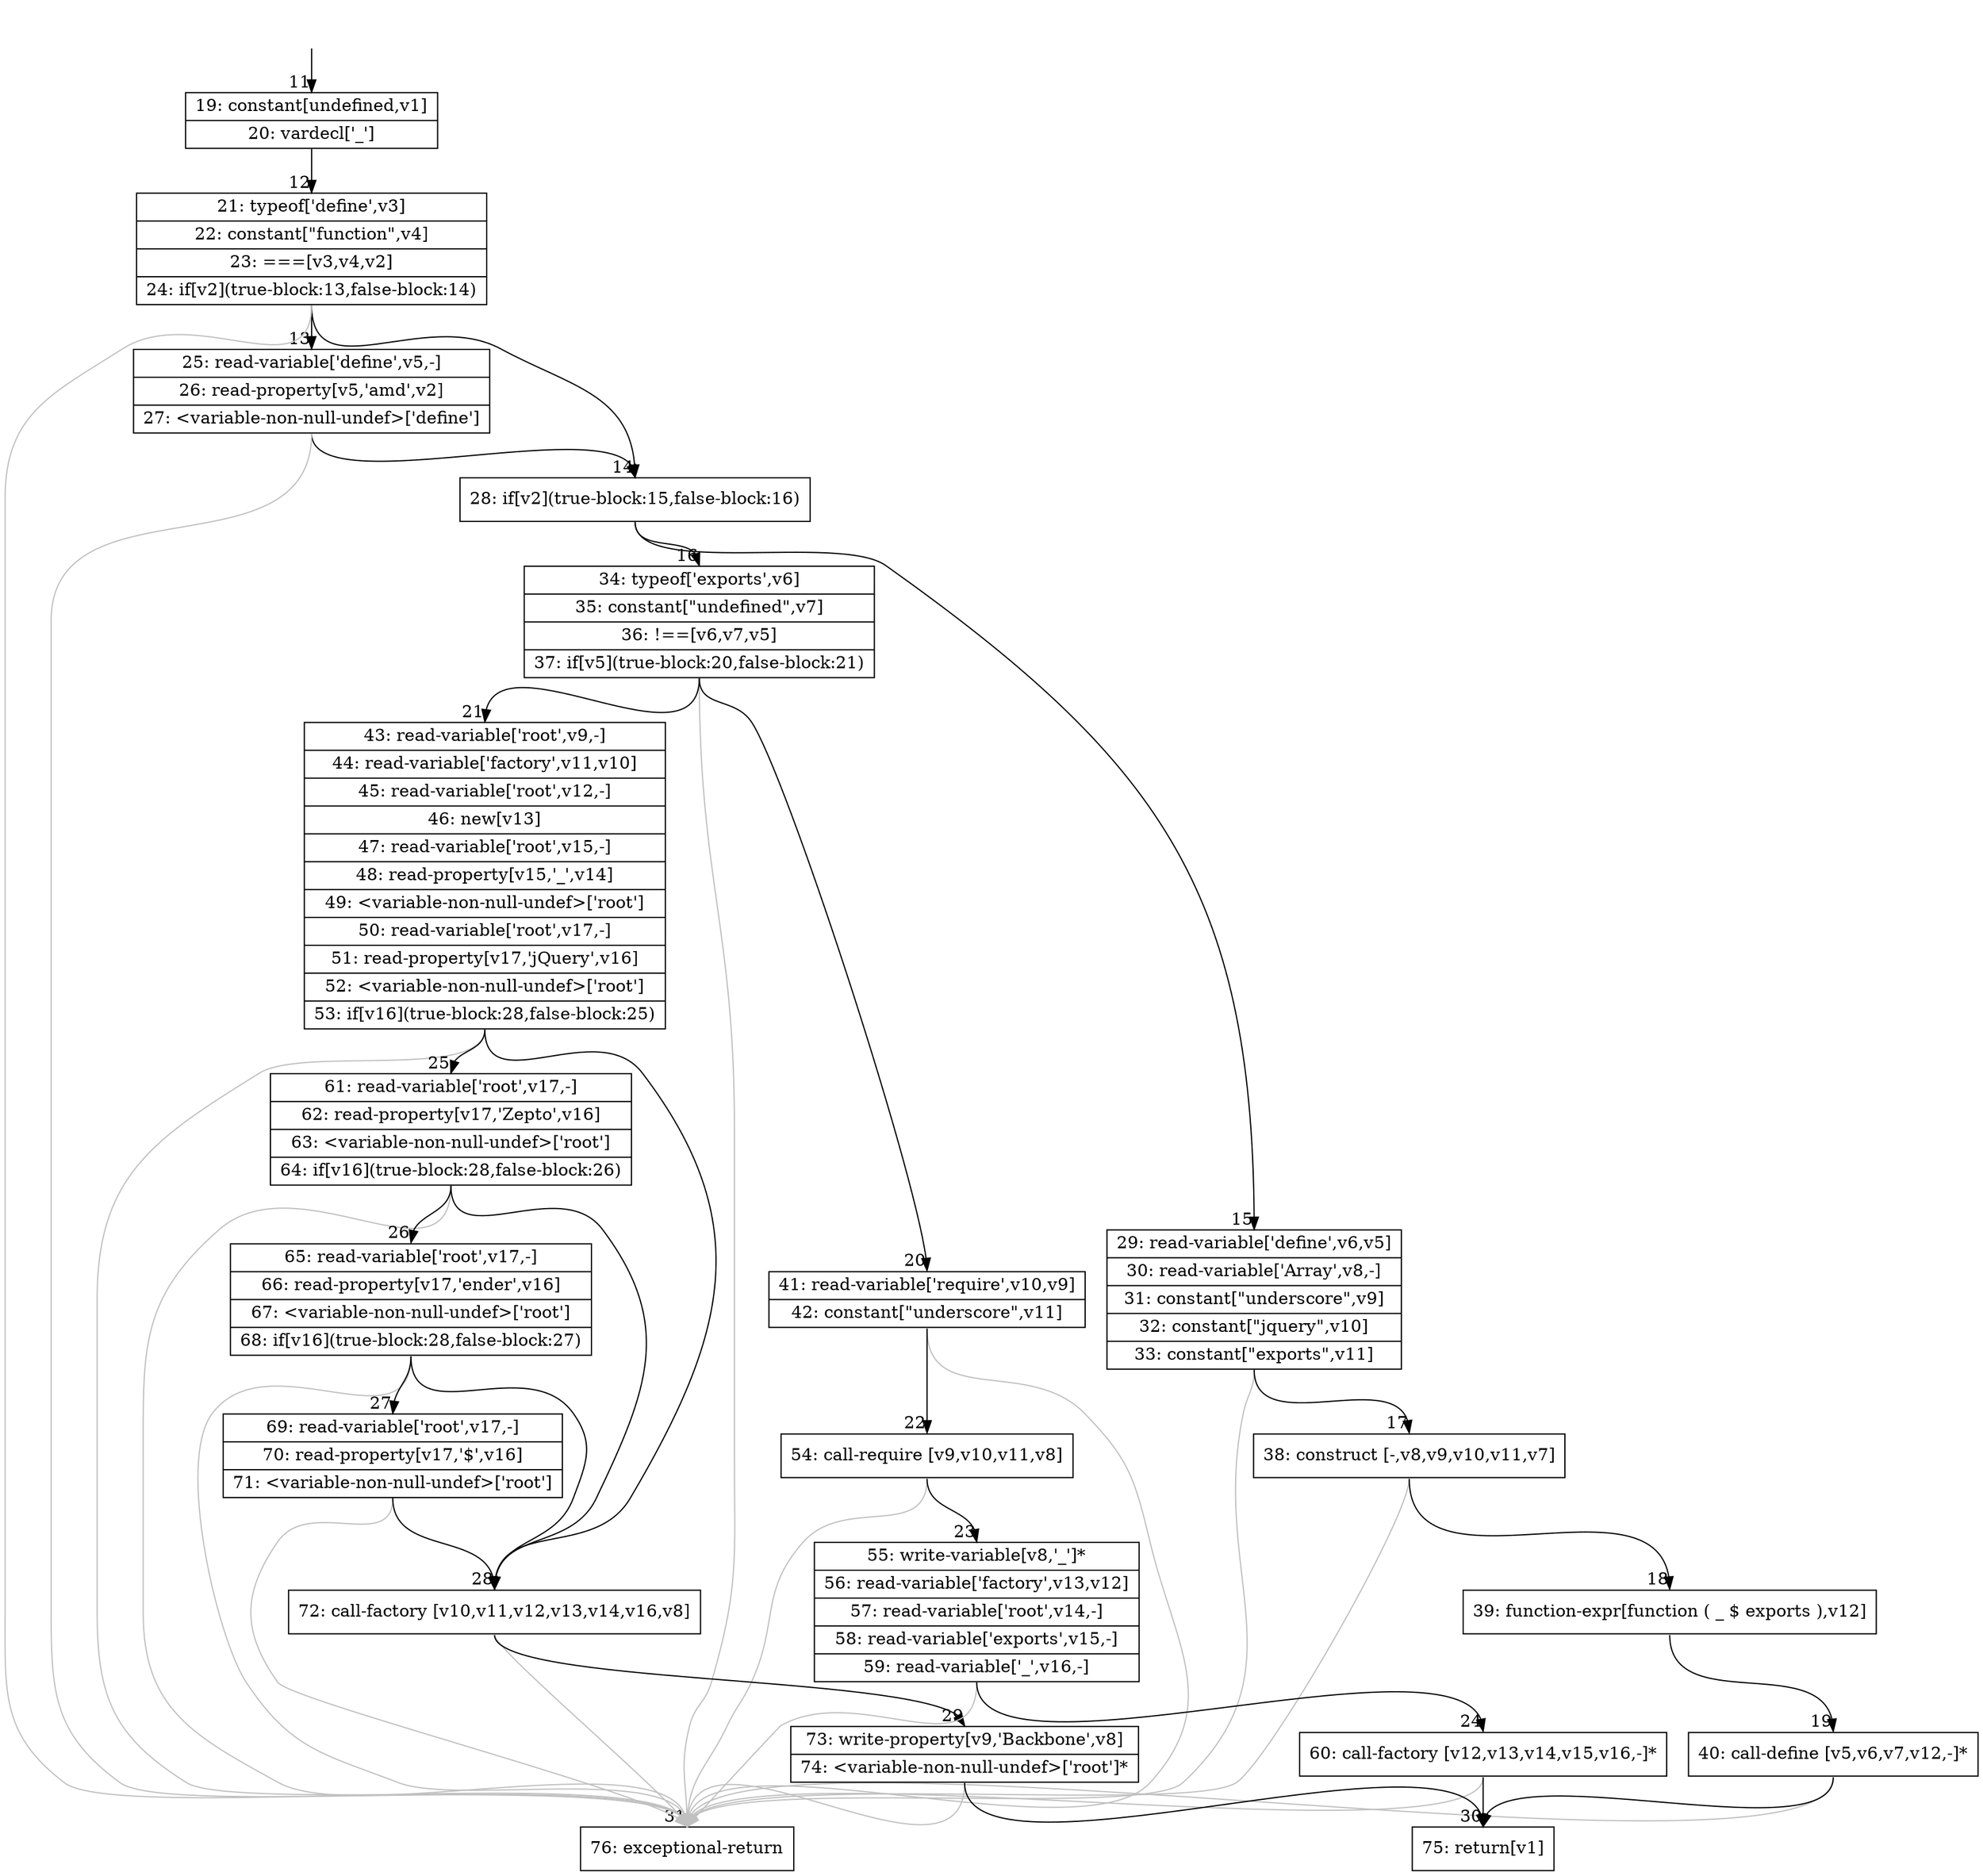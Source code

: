 digraph {
rankdir="TD"
BB_entry1[shape=none,label=""];
BB_entry1 -> BB11 [tailport=s, headport=n, headlabel="    11"]
BB11 [shape=record label="{19: constant[undefined,v1]|20: vardecl['_']}" ] 
BB11 -> BB12 [tailport=s, headport=n, headlabel="      12"]
BB12 [shape=record label="{21: typeof['define',v3]|22: constant[\"function\",v4]|23: ===[v3,v4,v2]|24: if[v2](true-block:13,false-block:14)}" ] 
BB12 -> BB14 [tailport=s, headport=n, headlabel="      14"]
BB12 -> BB13 [tailport=s, headport=n, headlabel="      13"]
BB12 -> BB31 [tailport=s, headport=n, color=gray, headlabel="      31"]
BB13 [shape=record label="{25: read-variable['define',v5,-]|26: read-property[v5,'amd',v2]|27: \<variable-non-null-undef\>['define']}" ] 
BB13 -> BB14 [tailport=s, headport=n]
BB13 -> BB31 [tailport=s, headport=n, color=gray]
BB14 [shape=record label="{28: if[v2](true-block:15,false-block:16)}" ] 
BB14 -> BB15 [tailport=s, headport=n, headlabel="      15"]
BB14 -> BB16 [tailport=s, headport=n, headlabel="      16"]
BB15 [shape=record label="{29: read-variable['define',v6,v5]|30: read-variable['Array',v8,-]|31: constant[\"underscore\",v9]|32: constant[\"jquery\",v10]|33: constant[\"exports\",v11]}" ] 
BB15 -> BB17 [tailport=s, headport=n, headlabel="      17"]
BB15 -> BB31 [tailport=s, headport=n, color=gray]
BB16 [shape=record label="{34: typeof['exports',v6]|35: constant[\"undefined\",v7]|36: !==[v6,v7,v5]|37: if[v5](true-block:20,false-block:21)}" ] 
BB16 -> BB20 [tailport=s, headport=n, headlabel="      20"]
BB16 -> BB21 [tailport=s, headport=n, headlabel="      21"]
BB16 -> BB31 [tailport=s, headport=n, color=gray]
BB17 [shape=record label="{38: construct [-,v8,v9,v10,v11,v7]}" ] 
BB17 -> BB18 [tailport=s, headport=n, headlabel="      18"]
BB17 -> BB31 [tailport=s, headport=n, color=gray]
BB18 [shape=record label="{39: function-expr[function ( _ $ exports ),v12]}" ] 
BB18 -> BB19 [tailport=s, headport=n, headlabel="      19"]
BB19 [shape=record label="{40: call-define [v5,v6,v7,v12,-]*}" ] 
BB19 -> BB30 [tailport=s, headport=n, headlabel="      30"]
BB19 -> BB31 [tailport=s, headport=n, color=gray]
BB20 [shape=record label="{41: read-variable['require',v10,v9]|42: constant[\"underscore\",v11]}" ] 
BB20 -> BB22 [tailport=s, headport=n, headlabel="      22"]
BB20 -> BB31 [tailport=s, headport=n, color=gray]
BB21 [shape=record label="{43: read-variable['root',v9,-]|44: read-variable['factory',v11,v10]|45: read-variable['root',v12,-]|46: new[v13]|47: read-variable['root',v15,-]|48: read-property[v15,'_',v14]|49: \<variable-non-null-undef\>['root']|50: read-variable['root',v17,-]|51: read-property[v17,'jQuery',v16]|52: \<variable-non-null-undef\>['root']|53: if[v16](true-block:28,false-block:25)}" ] 
BB21 -> BB28 [tailport=s, headport=n, headlabel="      28"]
BB21 -> BB25 [tailport=s, headport=n, headlabel="      25"]
BB21 -> BB31 [tailport=s, headport=n, color=gray]
BB22 [shape=record label="{54: call-require [v9,v10,v11,v8]}" ] 
BB22 -> BB23 [tailport=s, headport=n, headlabel="      23"]
BB22 -> BB31 [tailport=s, headport=n, color=gray]
BB23 [shape=record label="{55: write-variable[v8,'_']*|56: read-variable['factory',v13,v12]|57: read-variable['root',v14,-]|58: read-variable['exports',v15,-]|59: read-variable['_',v16,-]}" ] 
BB23 -> BB24 [tailport=s, headport=n, headlabel="      24"]
BB23 -> BB31 [tailport=s, headport=n, color=gray]
BB24 [shape=record label="{60: call-factory [v12,v13,v14,v15,v16,-]*}" ] 
BB24 -> BB30 [tailport=s, headport=n]
BB24 -> BB31 [tailport=s, headport=n, color=gray]
BB25 [shape=record label="{61: read-variable['root',v17,-]|62: read-property[v17,'Zepto',v16]|63: \<variable-non-null-undef\>['root']|64: if[v16](true-block:28,false-block:26)}" ] 
BB25 -> BB28 [tailport=s, headport=n]
BB25 -> BB26 [tailport=s, headport=n, headlabel="      26"]
BB25 -> BB31 [tailport=s, headport=n, color=gray]
BB26 [shape=record label="{65: read-variable['root',v17,-]|66: read-property[v17,'ender',v16]|67: \<variable-non-null-undef\>['root']|68: if[v16](true-block:28,false-block:27)}" ] 
BB26 -> BB28 [tailport=s, headport=n]
BB26 -> BB27 [tailport=s, headport=n, headlabel="      27"]
BB26 -> BB31 [tailport=s, headport=n, color=gray]
BB27 [shape=record label="{69: read-variable['root',v17,-]|70: read-property[v17,'$',v16]|71: \<variable-non-null-undef\>['root']}" ] 
BB27 -> BB28 [tailport=s, headport=n]
BB27 -> BB31 [tailport=s, headport=n, color=gray]
BB28 [shape=record label="{72: call-factory [v10,v11,v12,v13,v14,v16,v8]}" ] 
BB28 -> BB29 [tailport=s, headport=n, headlabel="      29"]
BB28 -> BB31 [tailport=s, headport=n, color=gray]
BB29 [shape=record label="{73: write-property[v9,'Backbone',v8]|74: \<variable-non-null-undef\>['root']*}" ] 
BB29 -> BB30 [tailport=s, headport=n]
BB29 -> BB31 [tailport=s, headport=n, color=gray]
BB30 [shape=record label="{75: return[v1]}" ] 
BB31 [shape=record label="{76: exceptional-return}" ] 
//#$~ 25
}
